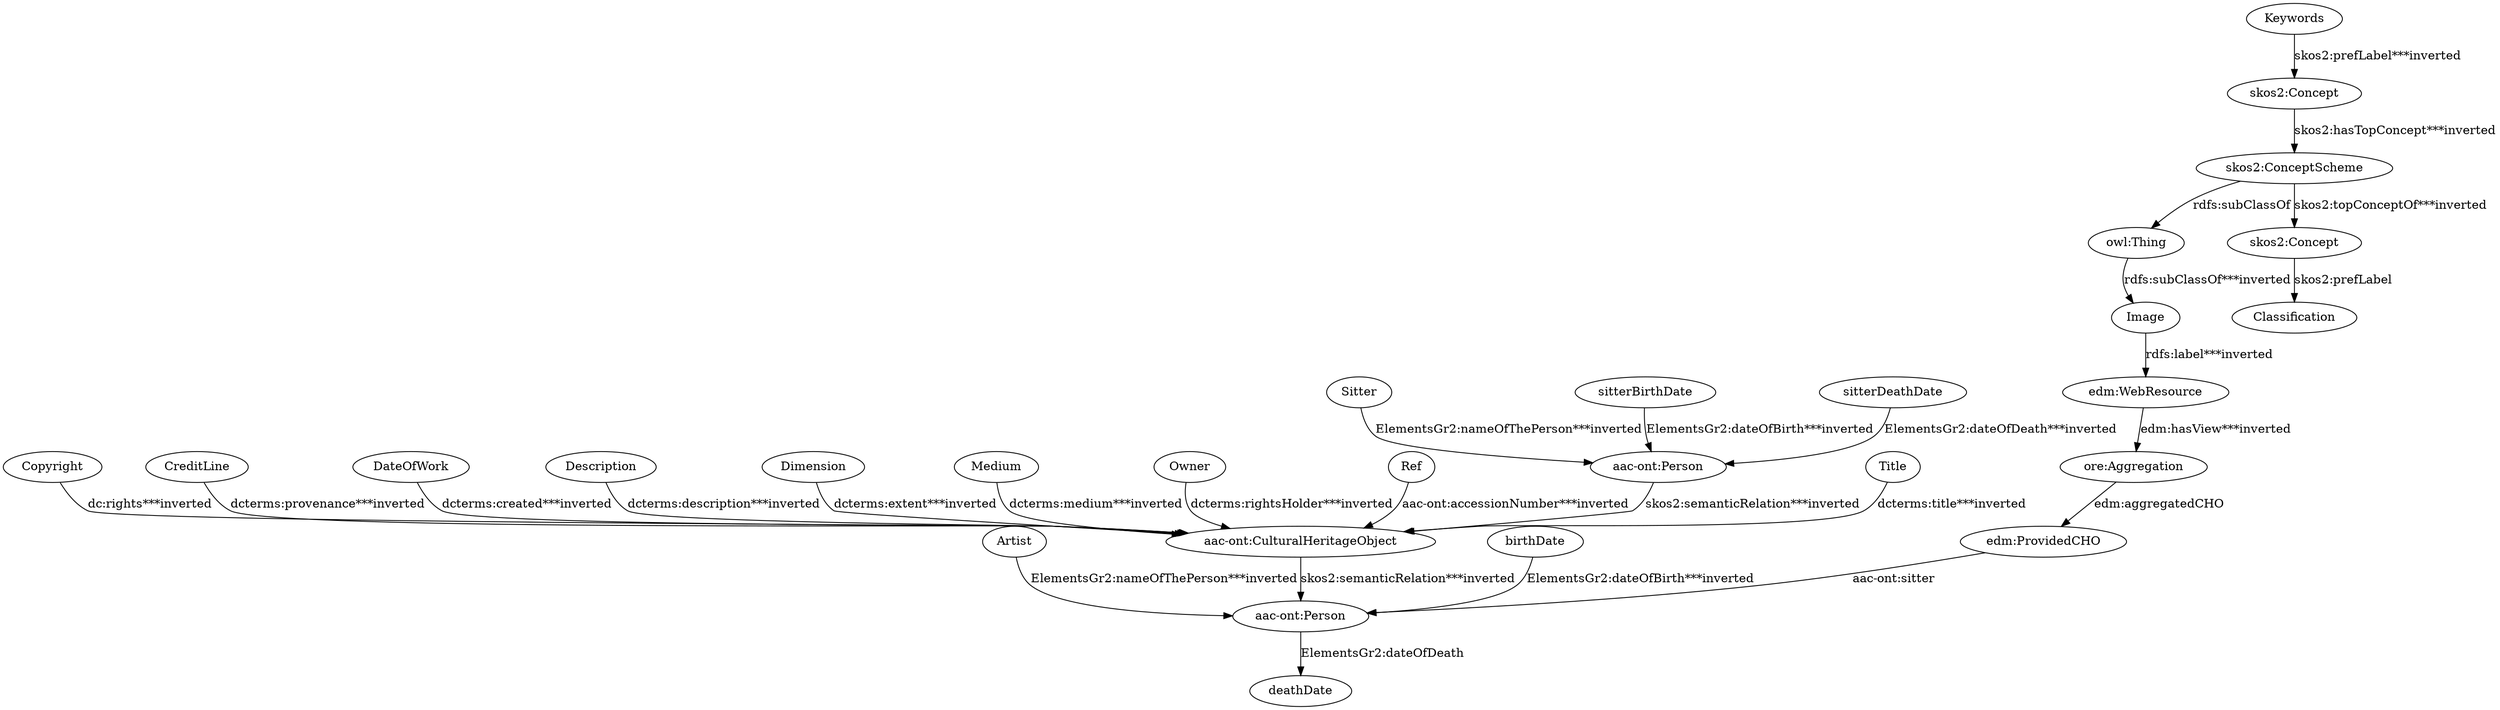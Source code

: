digraph {
  Artist [type=attribute_name,label=Artist]
  "aac-ont:Person1" [type=class_uri,label="aac-ont:Person"]
  Copyright [type=attribute_name,label=Copyright]
  "aac-ont:CulturalHeritageObject1" [type=class_uri,label="aac-ont:CulturalHeritageObject"]
  CreditLine [type=attribute_name,label=CreditLine]
  DateOfWork [type=attribute_name,label=DateOfWork]
  Description [type=attribute_name,label=Description]
  Dimension [type=attribute_name,label=Dimension]
  Image [type=attribute_name,label=Image]
  "edm:WebResource1" [type=class_uri,label="edm:WebResource"]
  Keywords [type=attribute_name,label=Keywords]
  "skos2:Concept1" [type=class_uri,label="skos2:Concept"]
  Medium [type=attribute_name,label=Medium]
  Owner [type=attribute_name,label=Owner]
  Ref [type=attribute_name,label=Ref]
  Sitter [type=attribute_name,label=Sitter]
  "aac-ont:Person2" [type=class_uri,label="aac-ont:Person"]
  Title [type=attribute_name,label=Title]
  deathDate [type=attribute_name,label=deathDate]
  birthDate [type=attribute_name,label=birthDate]
  "edm:ProvidedCHO" [type=class_uri,label="edm:ProvidedCHO"]
  "ore:Aggregation" [type=class_uri,label="ore:Aggregation"]
  "owl:Thing" [type=special,label="owl:Thing"]
  sitterBirthDate [type=attribute_name,label=sitterBirthDate]
  sitterDeathDate [type=attribute_name,label=sitterDeathDate]
  "skos2:ConceptScheme" [type=class_uri,label="skos2:ConceptScheme"]
  "skos2:Concept2" [type=class_uri,label="skos2:Concept"]
  Classification [type=attribute_name,label=Classification]
  Artist -> "aac-ont:Person1" [type=st_property_uri,label="ElementsGr2:nameOfThePerson***inverted",weight=1]
  Copyright -> "aac-ont:CulturalHeritageObject1" [type=st_property_uri,label="dc:rights***inverted",weight=1]
  CreditLine -> "aac-ont:CulturalHeritageObject1" [type=st_property_uri,label="dcterms:provenance***inverted",weight=1]
  DateOfWork -> "aac-ont:CulturalHeritageObject1" [type=st_property_uri,label="dcterms:created***inverted",weight=1]
  Description -> "aac-ont:CulturalHeritageObject1" [type=st_property_uri,label="dcterms:description***inverted",weight=1]
  Dimension -> "aac-ont:CulturalHeritageObject1" [type=st_property_uri,label="dcterms:extent***inverted",weight=1]
  Image -> "edm:WebResource1" [type=st_property_uri,label="rdfs:label***inverted",weight=1]
  Keywords -> "skos2:Concept1" [type=st_property_uri,label="skos2:prefLabel***inverted",weight=1]
  Medium -> "aac-ont:CulturalHeritageObject1" [type=st_property_uri,label="dcterms:medium***inverted",weight=1]
  Owner -> "aac-ont:CulturalHeritageObject1" [type=st_property_uri,label="dcterms:rightsHolder***inverted",weight=1]
  Ref -> "aac-ont:CulturalHeritageObject1" [type=st_property_uri,label="aac-ont:accessionNumber***inverted",weight=1]
  Sitter -> "aac-ont:Person2" [type=st_property_uri,label="ElementsGr2:nameOfThePerson***inverted",weight=1]
  Title -> "aac-ont:CulturalHeritageObject1" [type=st_property_uri,label="dcterms:title***inverted",weight=1]
  "aac-ont:CulturalHeritageObject1" -> "aac-ont:Person1" [type=inherited,label="skos2:semanticRelation***inverted",weight=4]
  "aac-ont:Person1" -> deathDate [label="ElementsGr2:dateOfDeath",type=st_property_uri]
  "aac-ont:Person2" -> "aac-ont:CulturalHeritageObject1" [type=inherited,label="skos2:semanticRelation***inverted",weight=4]
  birthDate -> "aac-ont:Person1" [type=st_property_uri,label="ElementsGr2:dateOfBirth***inverted",weight=1]
  "edm:ProvidedCHO" -> "aac-ont:Person1" [label="aac-ont:sitter",type=direct_property_uri,weight=1]
  "edm:WebResource1" -> "ore:Aggregation" [type=direct_property_uri,label="edm:hasView***inverted",weight=1]
  "ore:Aggregation" -> "edm:ProvidedCHO" [label="edm:aggregatedCHO",type=direct_property_uri,weight=1]
  "owl:Thing" -> Image [type=inherited,label="rdfs:subClassOf***inverted",weight=0.3333333333333333]
  sitterBirthDate -> "aac-ont:Person2" [type=st_property_uri,label="ElementsGr2:dateOfBirth***inverted",weight=1]
  sitterDeathDate -> "aac-ont:Person2" [type=st_property_uri,label="ElementsGr2:dateOfDeath***inverted",weight=1]
  "skos2:Concept1" -> "skos2:ConceptScheme" [type=direct_property_uri,label="skos2:hasTopConcept***inverted",weight=1]
  "skos2:Concept2" -> Classification [label="skos2:prefLabel",type=st_property_uri]
  "skos2:ConceptScheme" -> "owl:Thing" [label="rdfs:subClassOf",type=inherited,weight=0.3333333333333333]
  "skos2:ConceptScheme" -> "skos2:Concept2" [type=direct_property_uri,label="skos2:topConceptOf***inverted",weight=1]
}
